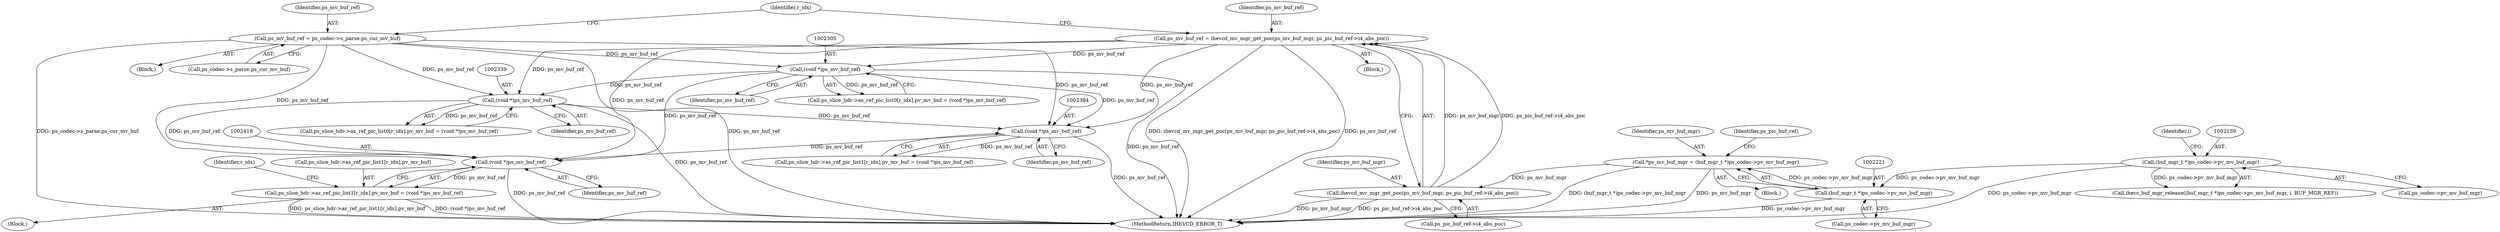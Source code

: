 digraph "0_Android_a1424724a00d62ac5efa0e27953eed66850d662f@pointer" {
"1002417" [label="(Call,(void *)ps_mv_buf_ref)"];
"1002304" [label="(Call,(void *)ps_mv_buf_ref)"];
"1002246" [label="(Call,ps_mv_buf_ref = ps_codec->s_parse.ps_cur_mv_buf)"];
"1002255" [label="(Call,ps_mv_buf_ref = ihevcd_mv_mgr_get_poc(ps_mv_buf_mgr, ps_pic_buf_ref->i4_abs_poc))"];
"1002257" [label="(Call,ihevcd_mv_mgr_get_poc(ps_mv_buf_mgr, ps_pic_buf_ref->i4_abs_poc))"];
"1002218" [label="(Call,*ps_mv_buf_mgr = (buf_mgr_t *)ps_codec->pv_mv_buf_mgr)"];
"1002220" [label="(Call,(buf_mgr_t *)ps_codec->pv_mv_buf_mgr)"];
"1002138" [label="(Call,(buf_mgr_t *)ps_codec->pv_mv_buf_mgr)"];
"1002383" [label="(Call,(void *)ps_mv_buf_ref)"];
"1002338" [label="(Call,(void *)ps_mv_buf_ref)"];
"1002409" [label="(Call,ps_slice_hdr->as_ref_pic_list1[r_idx].pv_mv_buf = (void *)ps_mv_buf_ref)"];
"1002385" [label="(Identifier,ps_mv_buf_ref)"];
"1002397" [label="(Block,)"];
"1002383" [label="(Call,(void *)ps_mv_buf_ref)"];
"1002138" [label="(Call,(buf_mgr_t *)ps_codec->pv_mv_buf_mgr)"];
"1002304" [label="(Call,(void *)ps_mv_buf_ref)"];
"1002258" [label="(Identifier,ps_mv_buf_mgr)"];
"1002330" [label="(Call,ps_slice_hdr->as_ref_pic_list0[r_idx].pv_mv_buf = (void *)ps_mv_buf_ref)"];
"1002246" [label="(Call,ps_mv_buf_ref = ps_codec->s_parse.ps_cur_mv_buf)"];
"1002254" [label="(Block,)"];
"1002338" [label="(Call,(void *)ps_mv_buf_ref)"];
"1002606" [label="(MethodReturn,IHEVCD_ERROR_T)"];
"1002296" [label="(Call,ps_slice_hdr->as_ref_pic_list0[r_idx].pv_mv_buf = (void *)ps_mv_buf_ref)"];
"1002375" [label="(Call,ps_slice_hdr->as_ref_pic_list1[r_idx].pv_mv_buf = (void *)ps_mv_buf_ref)"];
"1002417" [label="(Call,(void *)ps_mv_buf_ref)"];
"1002218" [label="(Call,*ps_mv_buf_mgr = (buf_mgr_t *)ps_codec->pv_mv_buf_mgr)"];
"1002255" [label="(Call,ps_mv_buf_ref = ihevcd_mv_mgr_get_poc(ps_mv_buf_mgr, ps_pic_buf_ref->i4_abs_poc))"];
"1002409" [label="(Call,ps_slice_hdr->as_ref_pic_list1[r_idx].pv_mv_buf = (void *)ps_mv_buf_ref)"];
"1002247" [label="(Identifier,ps_mv_buf_ref)"];
"1002226" [label="(Identifier,ps_pic_buf_ref)"];
"1002340" [label="(Identifier,ps_mv_buf_ref)"];
"1002220" [label="(Call,(buf_mgr_t *)ps_codec->pv_mv_buf_mgr)"];
"1002248" [label="(Call,ps_codec->s_parse.ps_cur_mv_buf)"];
"1002264" [label="(Identifier,r_idx)"];
"1002419" [label="(Identifier,ps_mv_buf_ref)"];
"1002236" [label="(Block,)"];
"1002140" [label="(Call,ps_codec->pv_mv_buf_mgr)"];
"1002219" [label="(Identifier,ps_mv_buf_mgr)"];
"1002259" [label="(Call,ps_pic_buf_ref->i4_abs_poc)"];
"1002143" [label="(Identifier,i)"];
"1002396" [label="(Identifier,r_idx)"];
"1002257" [label="(Call,ihevcd_mv_mgr_get_poc(ps_mv_buf_mgr, ps_pic_buf_ref->i4_abs_poc))"];
"1002410" [label="(Call,ps_slice_hdr->as_ref_pic_list1[r_idx].pv_mv_buf)"];
"1002222" [label="(Call,ps_codec->pv_mv_buf_mgr)"];
"1002306" [label="(Identifier,ps_mv_buf_ref)"];
"1002137" [label="(Call,ihevc_buf_mgr_release((buf_mgr_t *)ps_codec->pv_mv_buf_mgr, i, BUF_MGR_REF))"];
"1002256" [label="(Identifier,ps_mv_buf_ref)"];
"1002205" [label="(Block,)"];
"1002417" -> "1002409"  [label="AST: "];
"1002417" -> "1002419"  [label="CFG: "];
"1002418" -> "1002417"  [label="AST: "];
"1002419" -> "1002417"  [label="AST: "];
"1002409" -> "1002417"  [label="CFG: "];
"1002417" -> "1002606"  [label="DDG: ps_mv_buf_ref"];
"1002417" -> "1002409"  [label="DDG: ps_mv_buf_ref"];
"1002304" -> "1002417"  [label="DDG: ps_mv_buf_ref"];
"1002383" -> "1002417"  [label="DDG: ps_mv_buf_ref"];
"1002246" -> "1002417"  [label="DDG: ps_mv_buf_ref"];
"1002338" -> "1002417"  [label="DDG: ps_mv_buf_ref"];
"1002255" -> "1002417"  [label="DDG: ps_mv_buf_ref"];
"1002304" -> "1002296"  [label="AST: "];
"1002304" -> "1002306"  [label="CFG: "];
"1002305" -> "1002304"  [label="AST: "];
"1002306" -> "1002304"  [label="AST: "];
"1002296" -> "1002304"  [label="CFG: "];
"1002304" -> "1002606"  [label="DDG: ps_mv_buf_ref"];
"1002304" -> "1002296"  [label="DDG: ps_mv_buf_ref"];
"1002246" -> "1002304"  [label="DDG: ps_mv_buf_ref"];
"1002255" -> "1002304"  [label="DDG: ps_mv_buf_ref"];
"1002304" -> "1002338"  [label="DDG: ps_mv_buf_ref"];
"1002304" -> "1002383"  [label="DDG: ps_mv_buf_ref"];
"1002246" -> "1002236"  [label="AST: "];
"1002246" -> "1002248"  [label="CFG: "];
"1002247" -> "1002246"  [label="AST: "];
"1002248" -> "1002246"  [label="AST: "];
"1002264" -> "1002246"  [label="CFG: "];
"1002246" -> "1002606"  [label="DDG: ps_mv_buf_ref"];
"1002246" -> "1002606"  [label="DDG: ps_codec->s_parse.ps_cur_mv_buf"];
"1002246" -> "1002338"  [label="DDG: ps_mv_buf_ref"];
"1002246" -> "1002383"  [label="DDG: ps_mv_buf_ref"];
"1002255" -> "1002254"  [label="AST: "];
"1002255" -> "1002257"  [label="CFG: "];
"1002256" -> "1002255"  [label="AST: "];
"1002257" -> "1002255"  [label="AST: "];
"1002264" -> "1002255"  [label="CFG: "];
"1002255" -> "1002606"  [label="DDG: ihevcd_mv_mgr_get_poc(ps_mv_buf_mgr, ps_pic_buf_ref->i4_abs_poc)"];
"1002255" -> "1002606"  [label="DDG: ps_mv_buf_ref"];
"1002257" -> "1002255"  [label="DDG: ps_mv_buf_mgr"];
"1002257" -> "1002255"  [label="DDG: ps_pic_buf_ref->i4_abs_poc"];
"1002255" -> "1002338"  [label="DDG: ps_mv_buf_ref"];
"1002255" -> "1002383"  [label="DDG: ps_mv_buf_ref"];
"1002257" -> "1002259"  [label="CFG: "];
"1002258" -> "1002257"  [label="AST: "];
"1002259" -> "1002257"  [label="AST: "];
"1002257" -> "1002606"  [label="DDG: ps_mv_buf_mgr"];
"1002257" -> "1002606"  [label="DDG: ps_pic_buf_ref->i4_abs_poc"];
"1002218" -> "1002257"  [label="DDG: ps_mv_buf_mgr"];
"1002218" -> "1002205"  [label="AST: "];
"1002218" -> "1002220"  [label="CFG: "];
"1002219" -> "1002218"  [label="AST: "];
"1002220" -> "1002218"  [label="AST: "];
"1002226" -> "1002218"  [label="CFG: "];
"1002218" -> "1002606"  [label="DDG: (buf_mgr_t *)ps_codec->pv_mv_buf_mgr"];
"1002218" -> "1002606"  [label="DDG: ps_mv_buf_mgr"];
"1002220" -> "1002218"  [label="DDG: ps_codec->pv_mv_buf_mgr"];
"1002220" -> "1002222"  [label="CFG: "];
"1002221" -> "1002220"  [label="AST: "];
"1002222" -> "1002220"  [label="AST: "];
"1002220" -> "1002606"  [label="DDG: ps_codec->pv_mv_buf_mgr"];
"1002138" -> "1002220"  [label="DDG: ps_codec->pv_mv_buf_mgr"];
"1002138" -> "1002137"  [label="AST: "];
"1002138" -> "1002140"  [label="CFG: "];
"1002139" -> "1002138"  [label="AST: "];
"1002140" -> "1002138"  [label="AST: "];
"1002143" -> "1002138"  [label="CFG: "];
"1002138" -> "1002606"  [label="DDG: ps_codec->pv_mv_buf_mgr"];
"1002138" -> "1002137"  [label="DDG: ps_codec->pv_mv_buf_mgr"];
"1002383" -> "1002375"  [label="AST: "];
"1002383" -> "1002385"  [label="CFG: "];
"1002384" -> "1002383"  [label="AST: "];
"1002385" -> "1002383"  [label="AST: "];
"1002375" -> "1002383"  [label="CFG: "];
"1002383" -> "1002606"  [label="DDG: ps_mv_buf_ref"];
"1002383" -> "1002375"  [label="DDG: ps_mv_buf_ref"];
"1002338" -> "1002383"  [label="DDG: ps_mv_buf_ref"];
"1002338" -> "1002330"  [label="AST: "];
"1002338" -> "1002340"  [label="CFG: "];
"1002339" -> "1002338"  [label="AST: "];
"1002340" -> "1002338"  [label="AST: "];
"1002330" -> "1002338"  [label="CFG: "];
"1002338" -> "1002606"  [label="DDG: ps_mv_buf_ref"];
"1002338" -> "1002330"  [label="DDG: ps_mv_buf_ref"];
"1002409" -> "1002397"  [label="AST: "];
"1002410" -> "1002409"  [label="AST: "];
"1002396" -> "1002409"  [label="CFG: "];
"1002409" -> "1002606"  [label="DDG: (void *)ps_mv_buf_ref"];
"1002409" -> "1002606"  [label="DDG: ps_slice_hdr->as_ref_pic_list1[r_idx].pv_mv_buf"];
}
